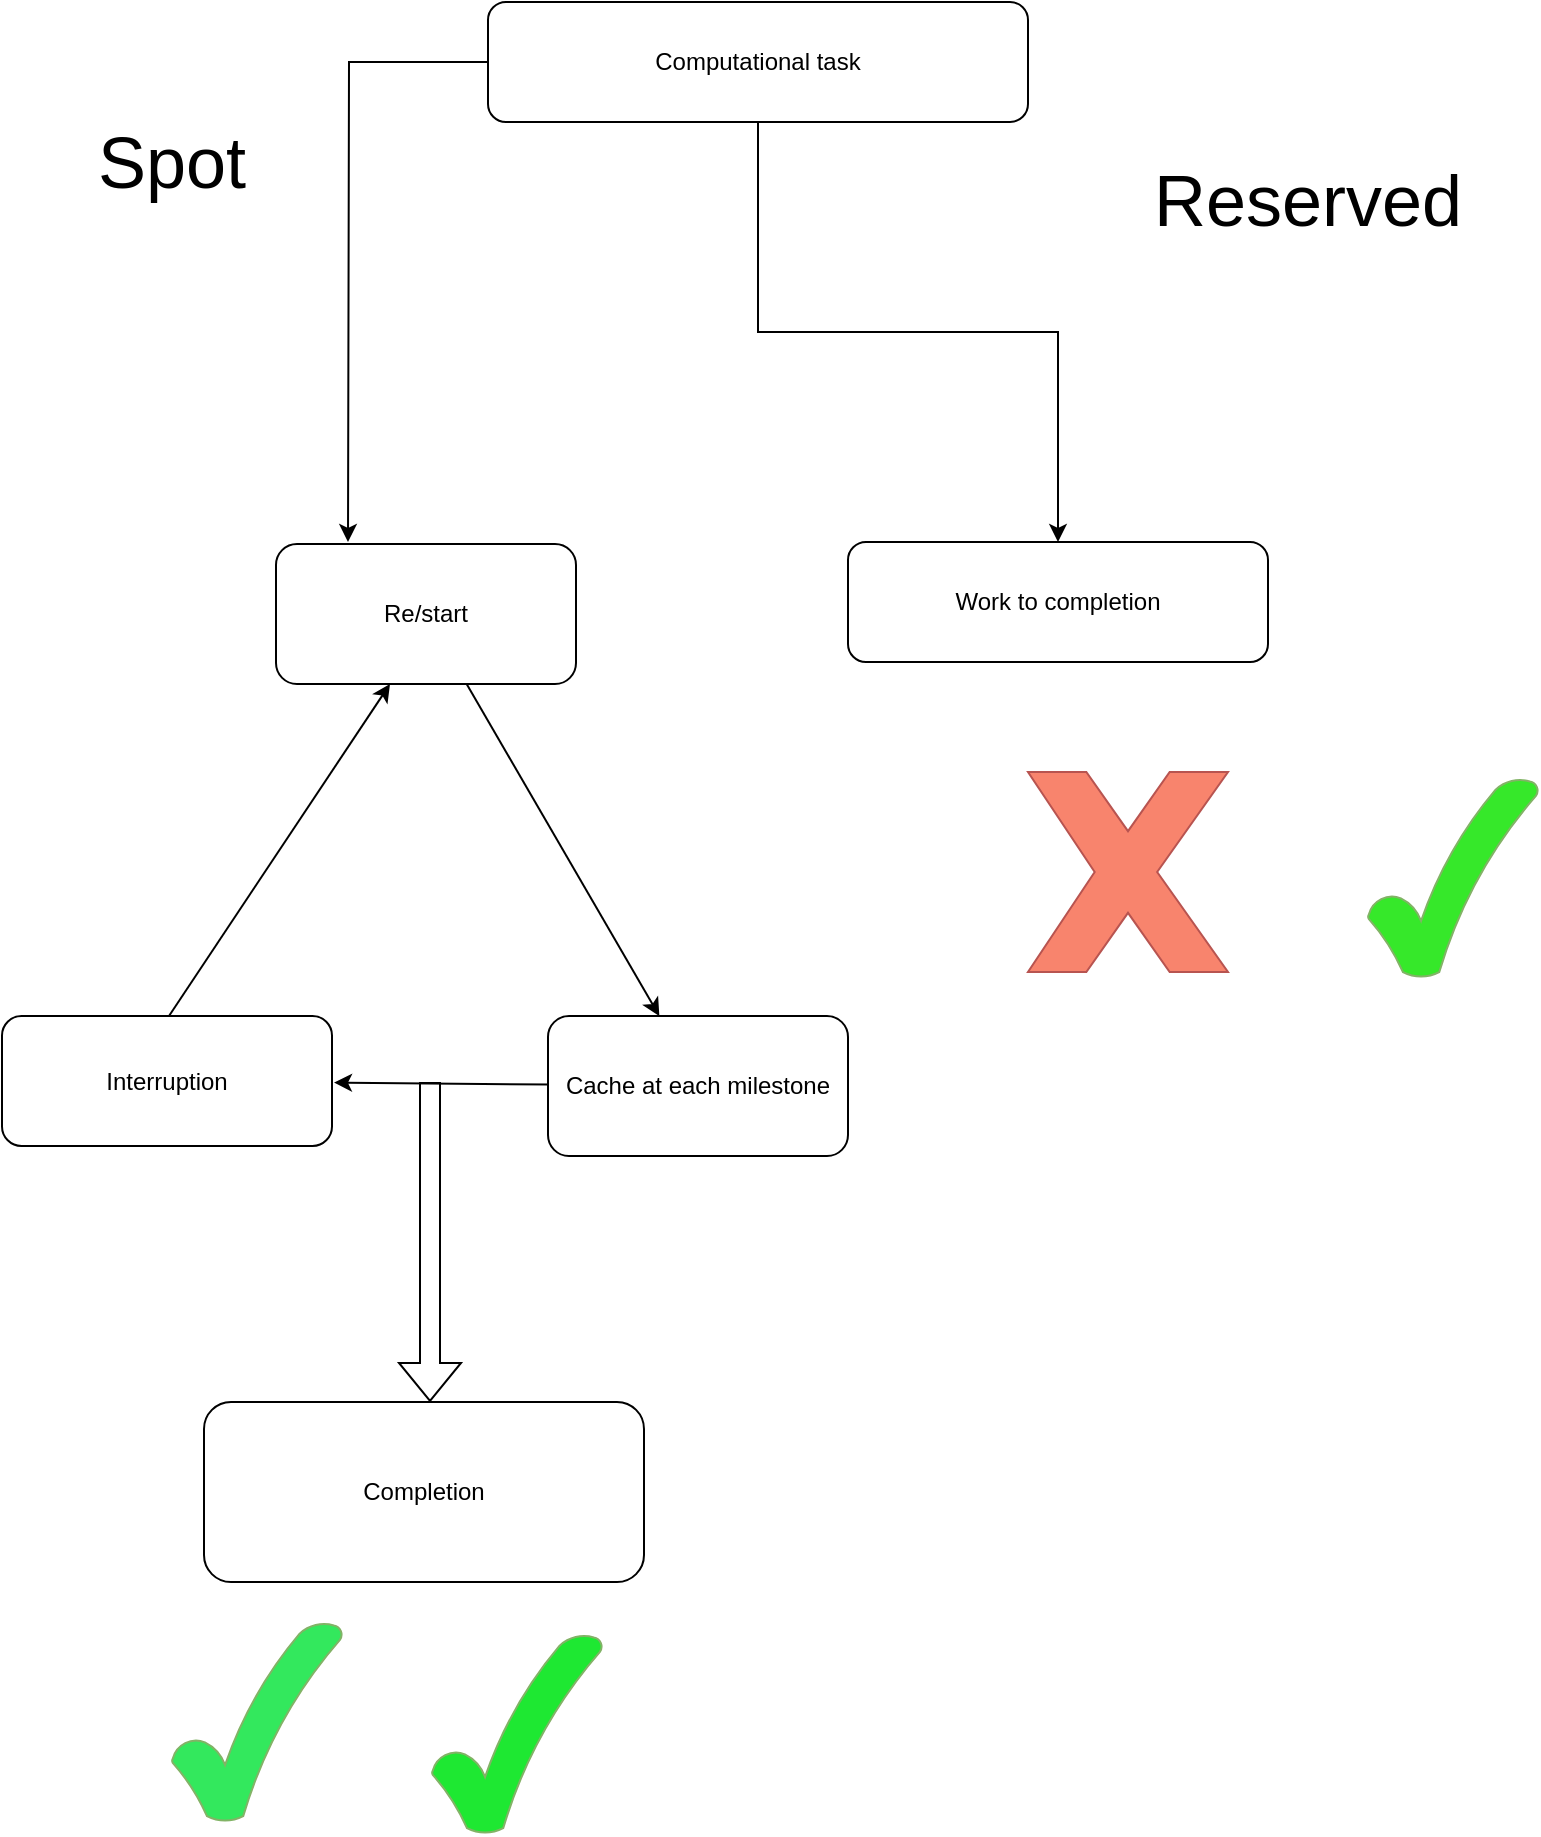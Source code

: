 <mxfile version="22.0.2" type="gitlab">
  <diagram name="Page-1" id="dy6WFGQS1IkAlNpA-Y_L">
    <mxGraphModel dx="1434" dy="790" grid="0" gridSize="10" guides="1" tooltips="1" connect="1" arrows="1" fold="1" page="1" pageScale="1" pageWidth="850" pageHeight="1100" background="#ffffff" math="0" shadow="0">
      <root>
        <mxCell id="0" />
        <mxCell id="1" parent="0" />
        <mxCell id="jb00Yiaz1OLwazMcfyk9-3" value="" style="edgeStyle=orthogonalEdgeStyle;orthogonalLoop=1;jettySize=auto;html=1;rounded=0;" parent="1" source="jb00Yiaz1OLwazMcfyk9-1" edge="1">
          <mxGeometry relative="1" as="geometry">
            <mxPoint x="190" y="370" as="targetPoint" />
          </mxGeometry>
        </mxCell>
        <mxCell id="jb00Yiaz1OLwazMcfyk9-5" value="" style="edgeStyle=orthogonalEdgeStyle;orthogonalLoop=1;jettySize=auto;html=1;rounded=0;" parent="1" source="jb00Yiaz1OLwazMcfyk9-1" target="jb00Yiaz1OLwazMcfyk9-4" edge="1">
          <mxGeometry relative="1" as="geometry" />
        </mxCell>
        <mxCell id="jb00Yiaz1OLwazMcfyk9-1" value="Computational task" style="rounded=1;whiteSpace=wrap;html=1;" parent="1" vertex="1">
          <mxGeometry x="260" y="100" width="270" height="60" as="geometry" />
        </mxCell>
        <mxCell id="jb00Yiaz1OLwazMcfyk9-4" value="Work to completion" style="whiteSpace=wrap;html=1;rounded=1;" parent="1" vertex="1">
          <mxGeometry x="440" y="370" width="210" height="60" as="geometry" />
        </mxCell>
        <mxCell id="jb00Yiaz1OLwazMcfyk9-8" value="&lt;font style=&quot;font-size: 36px;&quot;&gt;Spot&lt;/font&gt;" style="text;strokeColor=none;align=center;fillColor=none;html=1;verticalAlign=middle;whiteSpace=wrap;rounded=0;" parent="1" vertex="1">
          <mxGeometry x="17" y="140" width="170" height="80" as="geometry" />
        </mxCell>
        <mxCell id="jb00Yiaz1OLwazMcfyk9-9" value="&lt;font style=&quot;font-size: 36px;&quot;&gt;Reserved&lt;/font&gt;" style="text;strokeColor=none;align=center;fillColor=none;html=1;verticalAlign=middle;whiteSpace=wrap;rounded=0;" parent="1" vertex="1">
          <mxGeometry x="590" y="177.5" width="160" height="42.5" as="geometry" />
        </mxCell>
        <mxCell id="fCD_O_br2NG6E55Pg9a1-1" value="" style="edgeStyle=orthogonalEdgeStyle;rounded=0;orthogonalLoop=1;jettySize=auto;html=1;noEdgeStyle=1;" parent="1" source="fCD_O_br2NG6E55Pg9a1-2" edge="1">
          <mxGeometry relative="1" as="geometry">
            <mxPoint x="345.682" y="607" as="targetPoint" />
          </mxGeometry>
        </mxCell>
        <mxCell id="fCD_O_br2NG6E55Pg9a1-2" value="Re/start" style="rounded=1;whiteSpace=wrap;html=1;" parent="1" vertex="1">
          <mxGeometry x="154" y="371" width="150" height="70" as="geometry" />
        </mxCell>
        <mxCell id="fCD_O_br2NG6E55Pg9a1-3" value="" style="edgeStyle=orthogonalEdgeStyle;rounded=0;orthogonalLoop=1;jettySize=auto;html=1;noEdgeStyle=1;" parent="1" edge="1">
          <mxGeometry relative="1" as="geometry">
            <mxPoint x="291" y="641.294" as="sourcePoint" />
            <mxPoint x="183" y="640.277" as="targetPoint" />
          </mxGeometry>
        </mxCell>
        <mxCell id="fCD_O_br2NG6E55Pg9a1-4" value="Cache at each milestone" style="rounded=1;whiteSpace=wrap;html=1;" parent="1" vertex="1">
          <mxGeometry x="290" y="607" width="150" height="70" as="geometry" />
        </mxCell>
        <mxCell id="fCD_O_br2NG6E55Pg9a1-5" value="Interruption" style="whiteSpace=wrap;html=1;rounded=1;" parent="1" vertex="1">
          <mxGeometry x="17" y="607" width="165" height="65" as="geometry" />
        </mxCell>
        <mxCell id="fCD_O_br2NG6E55Pg9a1-6" value="" style="endArrow=classic;html=1;rounded=0;exitX=0.5;exitY=0;exitDx=0;exitDy=0;entryX=0.38;entryY=1;entryDx=0;entryDy=0;entryPerimeter=0;" parent="1" target="fCD_O_br2NG6E55Pg9a1-2" edge="1">
          <mxGeometry width="50" height="50" relative="1" as="geometry">
            <mxPoint x="100.5" y="607" as="sourcePoint" />
            <mxPoint x="244" y="591" as="targetPoint" />
          </mxGeometry>
        </mxCell>
        <mxCell id="fCD_O_br2NG6E55Pg9a1-7" value="" style="shape=flexArrow;endArrow=classic;html=1;rounded=0;" parent="1" edge="1">
          <mxGeometry width="50" height="50" relative="1" as="geometry">
            <mxPoint x="231" y="640" as="sourcePoint" />
            <mxPoint x="231" y="800" as="targetPoint" />
          </mxGeometry>
        </mxCell>
        <mxCell id="fCD_O_br2NG6E55Pg9a1-8" value="Completion" style="rounded=1;whiteSpace=wrap;html=1;" parent="1" vertex="1">
          <mxGeometry x="118" y="800" width="220" height="90" as="geometry" />
        </mxCell>
        <mxCell id="I7qOnwvLvmoF_OgGYx-I-1" value="" style="verticalLabelPosition=bottom;verticalAlign=top;html=1;shape=mxgraph.basic.tick;fillColor=#33E85D;strokeColor=#82b366;" vertex="1" parent="1">
          <mxGeometry x="102" y="910" width="85" height="100" as="geometry" />
        </mxCell>
        <mxCell id="I7qOnwvLvmoF_OgGYx-I-2" value="" style="verticalLabelPosition=bottom;verticalAlign=top;html=1;shape=mxgraph.basic.tick;fillColor=#1EE832;strokeColor=#82b366;" vertex="1" parent="1">
          <mxGeometry x="232" y="916" width="85" height="100" as="geometry" />
        </mxCell>
        <mxCell id="I7qOnwvLvmoF_OgGYx-I-3" value="" style="verticalLabelPosition=bottom;verticalAlign=top;html=1;shape=mxgraph.basic.tick;fillColor=#36E82A;strokeColor=#82b366;" vertex="1" parent="1">
          <mxGeometry x="700" y="488" width="85" height="100" as="geometry" />
        </mxCell>
        <mxCell id="I7qOnwvLvmoF_OgGYx-I-4" value="" style="verticalLabelPosition=bottom;verticalAlign=top;html=1;shape=mxgraph.basic.x;fillColor=#F8846D;strokeColor=#b85450;" vertex="1" parent="1">
          <mxGeometry x="530" y="485" width="100" height="100" as="geometry" />
        </mxCell>
      </root>
    </mxGraphModel>
  </diagram>
</mxfile>
